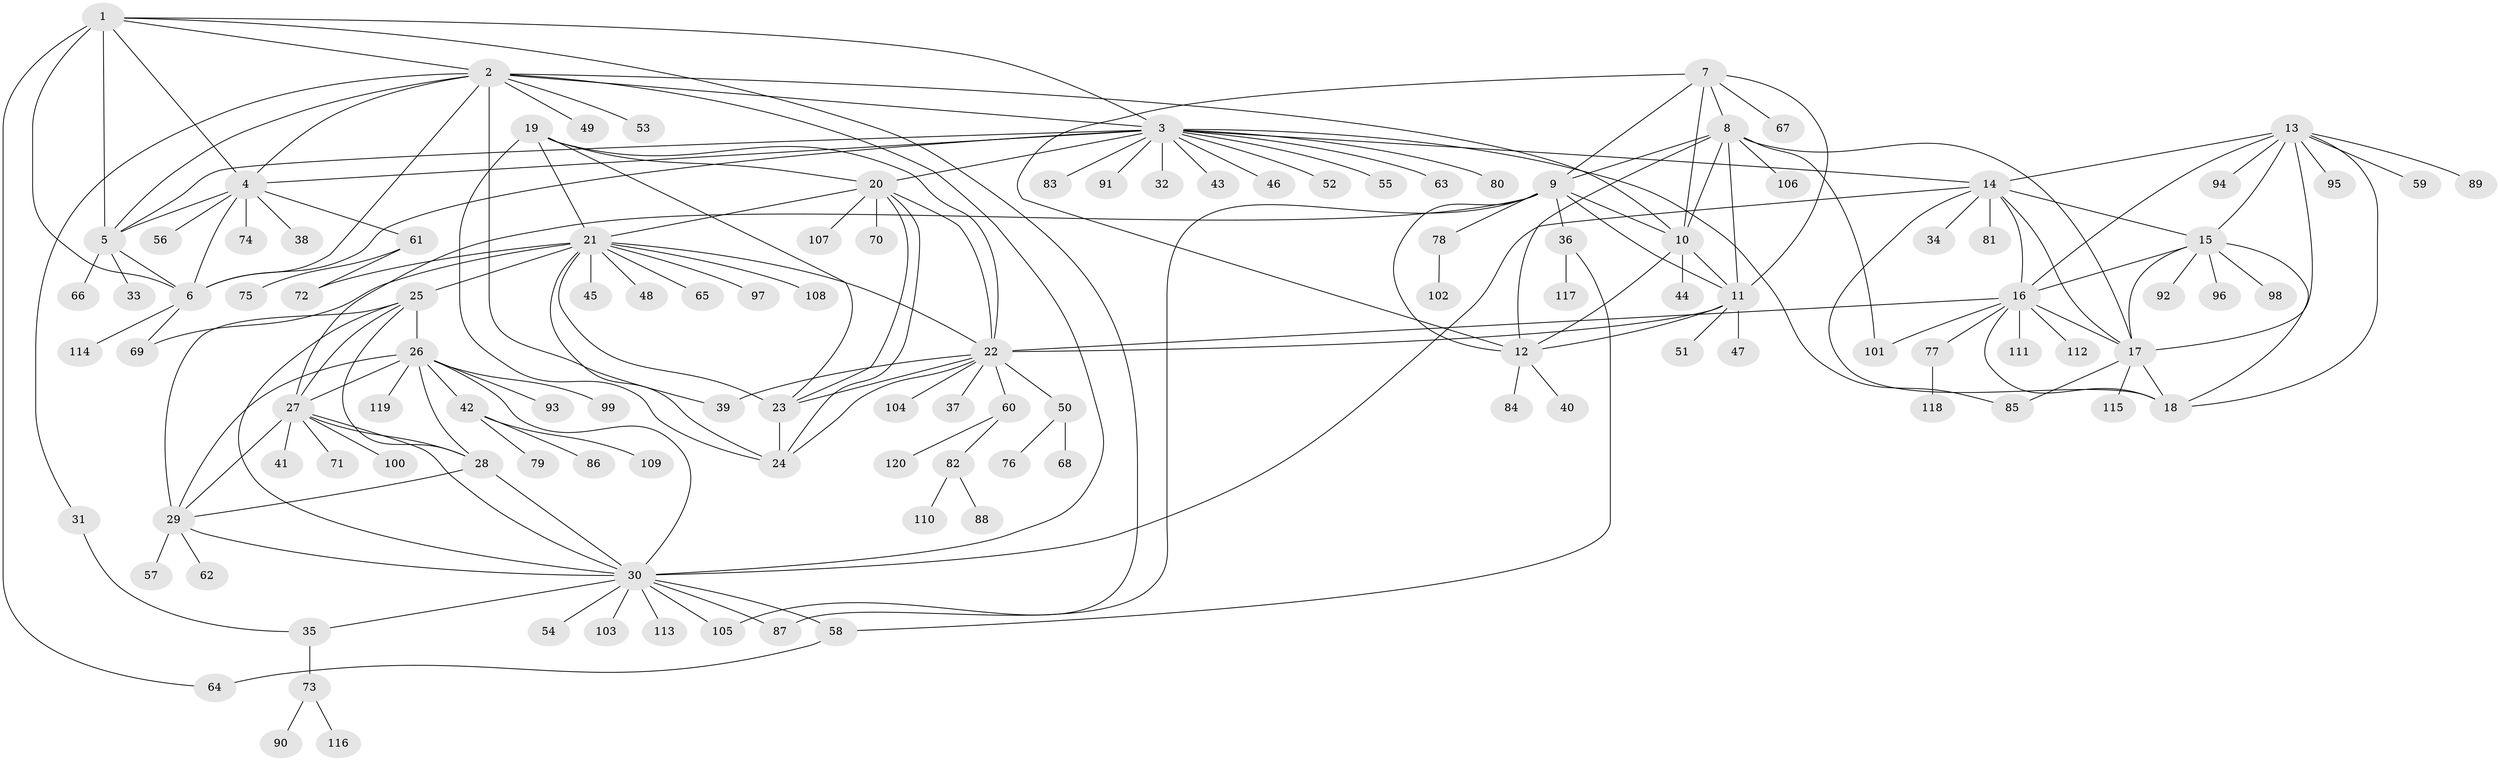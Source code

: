 // coarse degree distribution, {5: 0.043478260869565216, 19: 0.010869565217391304, 15: 0.010869565217391304, 10: 0.043478260869565216, 6: 0.043478260869565216, 12: 0.010869565217391304, 7: 0.03260869565217391, 8: 0.021739130434782608, 11: 0.010869565217391304, 3: 0.043478260869565216, 4: 0.010869565217391304, 2: 0.10869565217391304, 1: 0.6086956521739131}
// Generated by graph-tools (version 1.1) at 2025/52/02/27/25 19:52:14]
// undirected, 120 vertices, 185 edges
graph export_dot {
graph [start="1"]
  node [color=gray90,style=filled];
  1;
  2;
  3;
  4;
  5;
  6;
  7;
  8;
  9;
  10;
  11;
  12;
  13;
  14;
  15;
  16;
  17;
  18;
  19;
  20;
  21;
  22;
  23;
  24;
  25;
  26;
  27;
  28;
  29;
  30;
  31;
  32;
  33;
  34;
  35;
  36;
  37;
  38;
  39;
  40;
  41;
  42;
  43;
  44;
  45;
  46;
  47;
  48;
  49;
  50;
  51;
  52;
  53;
  54;
  55;
  56;
  57;
  58;
  59;
  60;
  61;
  62;
  63;
  64;
  65;
  66;
  67;
  68;
  69;
  70;
  71;
  72;
  73;
  74;
  75;
  76;
  77;
  78;
  79;
  80;
  81;
  82;
  83;
  84;
  85;
  86;
  87;
  88;
  89;
  90;
  91;
  92;
  93;
  94;
  95;
  96;
  97;
  98;
  99;
  100;
  101;
  102;
  103;
  104;
  105;
  106;
  107;
  108;
  109;
  110;
  111;
  112;
  113;
  114;
  115;
  116;
  117;
  118;
  119;
  120;
  1 -- 2;
  1 -- 3;
  1 -- 4;
  1 -- 5;
  1 -- 6;
  1 -- 64;
  1 -- 105;
  2 -- 3;
  2 -- 4;
  2 -- 5;
  2 -- 6;
  2 -- 10;
  2 -- 30;
  2 -- 31;
  2 -- 39;
  2 -- 49;
  2 -- 53;
  3 -- 4;
  3 -- 5;
  3 -- 6;
  3 -- 14;
  3 -- 20;
  3 -- 32;
  3 -- 43;
  3 -- 46;
  3 -- 52;
  3 -- 55;
  3 -- 63;
  3 -- 80;
  3 -- 83;
  3 -- 85;
  3 -- 91;
  4 -- 5;
  4 -- 6;
  4 -- 38;
  4 -- 56;
  4 -- 61;
  4 -- 74;
  5 -- 6;
  5 -- 33;
  5 -- 66;
  6 -- 69;
  6 -- 114;
  7 -- 8;
  7 -- 9;
  7 -- 10;
  7 -- 11;
  7 -- 12;
  7 -- 67;
  8 -- 9;
  8 -- 10;
  8 -- 11;
  8 -- 12;
  8 -- 17;
  8 -- 101;
  8 -- 106;
  9 -- 10;
  9 -- 11;
  9 -- 12;
  9 -- 27;
  9 -- 36;
  9 -- 78;
  9 -- 87;
  10 -- 11;
  10 -- 12;
  10 -- 44;
  11 -- 12;
  11 -- 22;
  11 -- 47;
  11 -- 51;
  12 -- 40;
  12 -- 84;
  13 -- 14;
  13 -- 15;
  13 -- 16;
  13 -- 17;
  13 -- 18;
  13 -- 59;
  13 -- 89;
  13 -- 94;
  13 -- 95;
  14 -- 15;
  14 -- 16;
  14 -- 17;
  14 -- 18;
  14 -- 30;
  14 -- 34;
  14 -- 81;
  15 -- 16;
  15 -- 17;
  15 -- 18;
  15 -- 92;
  15 -- 96;
  15 -- 98;
  16 -- 17;
  16 -- 18;
  16 -- 22;
  16 -- 77;
  16 -- 101;
  16 -- 111;
  16 -- 112;
  17 -- 18;
  17 -- 85;
  17 -- 115;
  19 -- 20;
  19 -- 21;
  19 -- 22;
  19 -- 23;
  19 -- 24;
  20 -- 21;
  20 -- 22;
  20 -- 23;
  20 -- 24;
  20 -- 70;
  20 -- 107;
  21 -- 22;
  21 -- 23;
  21 -- 24;
  21 -- 25;
  21 -- 45;
  21 -- 48;
  21 -- 65;
  21 -- 69;
  21 -- 72;
  21 -- 97;
  21 -- 108;
  22 -- 23;
  22 -- 24;
  22 -- 37;
  22 -- 39;
  22 -- 50;
  22 -- 60;
  22 -- 104;
  23 -- 24;
  25 -- 26;
  25 -- 27;
  25 -- 28;
  25 -- 29;
  25 -- 30;
  26 -- 27;
  26 -- 28;
  26 -- 29;
  26 -- 30;
  26 -- 42;
  26 -- 93;
  26 -- 99;
  26 -- 119;
  27 -- 28;
  27 -- 29;
  27 -- 30;
  27 -- 41;
  27 -- 71;
  27 -- 100;
  28 -- 29;
  28 -- 30;
  29 -- 30;
  29 -- 57;
  29 -- 62;
  30 -- 35;
  30 -- 54;
  30 -- 58;
  30 -- 87;
  30 -- 103;
  30 -- 105;
  30 -- 113;
  31 -- 35;
  35 -- 73;
  36 -- 58;
  36 -- 117;
  42 -- 79;
  42 -- 86;
  42 -- 109;
  50 -- 68;
  50 -- 76;
  58 -- 64;
  60 -- 82;
  60 -- 120;
  61 -- 72;
  61 -- 75;
  73 -- 90;
  73 -- 116;
  77 -- 118;
  78 -- 102;
  82 -- 88;
  82 -- 110;
}
